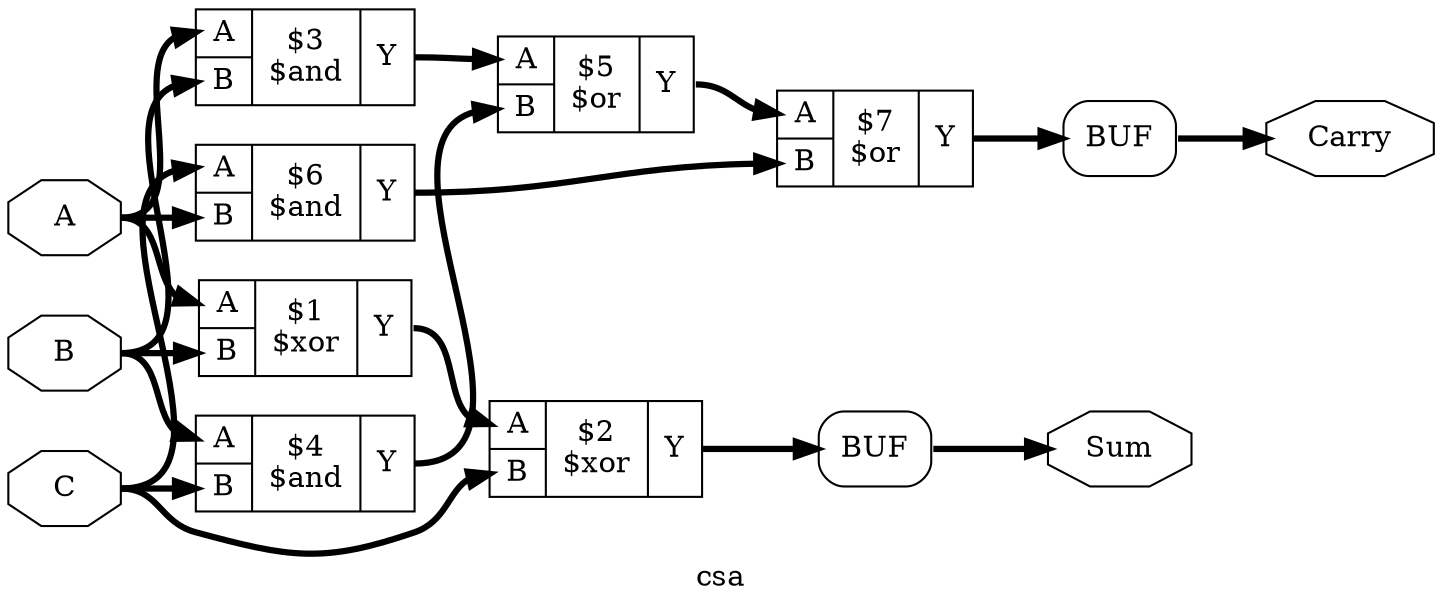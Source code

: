digraph "csa" {
label="csa";
rankdir="LR";
remincross=true;
n8 [ shape=octagon, label="Carry", color="black", fontcolor="black" ];
n9 [ shape=octagon, label="Sum", color="black", fontcolor="black" ];
n10 [ shape=octagon, label="C", color="black", fontcolor="black" ];
n11 [ shape=octagon, label="B", color="black", fontcolor="black" ];
n12 [ shape=octagon, label="A", color="black", fontcolor="black" ];
c14 [ shape=record, label="{{<p12> A|<p11> B}|$7\n$or|{<p13> Y}}",  ];
c15 [ shape=record, label="{{<p12> A|<p11> B}|$6\n$and|{<p13> Y}}",  ];
c16 [ shape=record, label="{{<p12> A|<p11> B}|$5\n$or|{<p13> Y}}",  ];
c17 [ shape=record, label="{{<p12> A|<p11> B}|$4\n$and|{<p13> Y}}",  ];
c18 [ shape=record, label="{{<p12> A|<p11> B}|$3\n$and|{<p13> Y}}",  ];
c19 [ shape=record, label="{{<p12> A|<p11> B}|$2\n$xor|{<p13> Y}}",  ];
c20 [ shape=record, label="{{<p12> A|<p11> B}|$1\n$xor|{<p13> Y}}",  ];
x0 [shape=box, style=rounded, label="BUF", ];
x1 [shape=box, style=rounded, label="BUF", ];
c14:p13:e -> x1:w [color="black", fontcolor="black", style="setlinewidth(3)", label=""];
n10:e -> c15:p12:w [color="black", fontcolor="black", style="setlinewidth(3)", label=""];
n10:e -> c17:p11:w [color="black", fontcolor="black", style="setlinewidth(3)", label=""];
n10:e -> c19:p11:w [color="black", fontcolor="black", style="setlinewidth(3)", label=""];
n11:e -> c17:p12:w [color="black", fontcolor="black", style="setlinewidth(3)", label=""];
n11:e -> c18:p11:w [color="black", fontcolor="black", style="setlinewidth(3)", label=""];
n11:e -> c20:p11:w [color="black", fontcolor="black", style="setlinewidth(3)", label=""];
n12:e -> c15:p11:w [color="black", fontcolor="black", style="setlinewidth(3)", label=""];
n12:e -> c18:p12:w [color="black", fontcolor="black", style="setlinewidth(3)", label=""];
n12:e -> c20:p12:w [color="black", fontcolor="black", style="setlinewidth(3)", label=""];
c15:p13:e -> c14:p11:w [color="black", fontcolor="black", style="setlinewidth(3)", label=""];
c16:p13:e -> c14:p12:w [color="black", fontcolor="black", style="setlinewidth(3)", label=""];
c17:p13:e -> c16:p11:w [color="black", fontcolor="black", style="setlinewidth(3)", label=""];
c18:p13:e -> c16:p12:w [color="black", fontcolor="black", style="setlinewidth(3)", label=""];
c19:p13:e -> x0:w [color="black", fontcolor="black", style="setlinewidth(3)", label=""];
c20:p13:e -> c19:p12:w [color="black", fontcolor="black", style="setlinewidth(3)", label=""];
x1:e -> n8:w [color="black", fontcolor="black", style="setlinewidth(3)", label=""];
x0:e -> n9:w [color="black", fontcolor="black", style="setlinewidth(3)", label=""];
}
